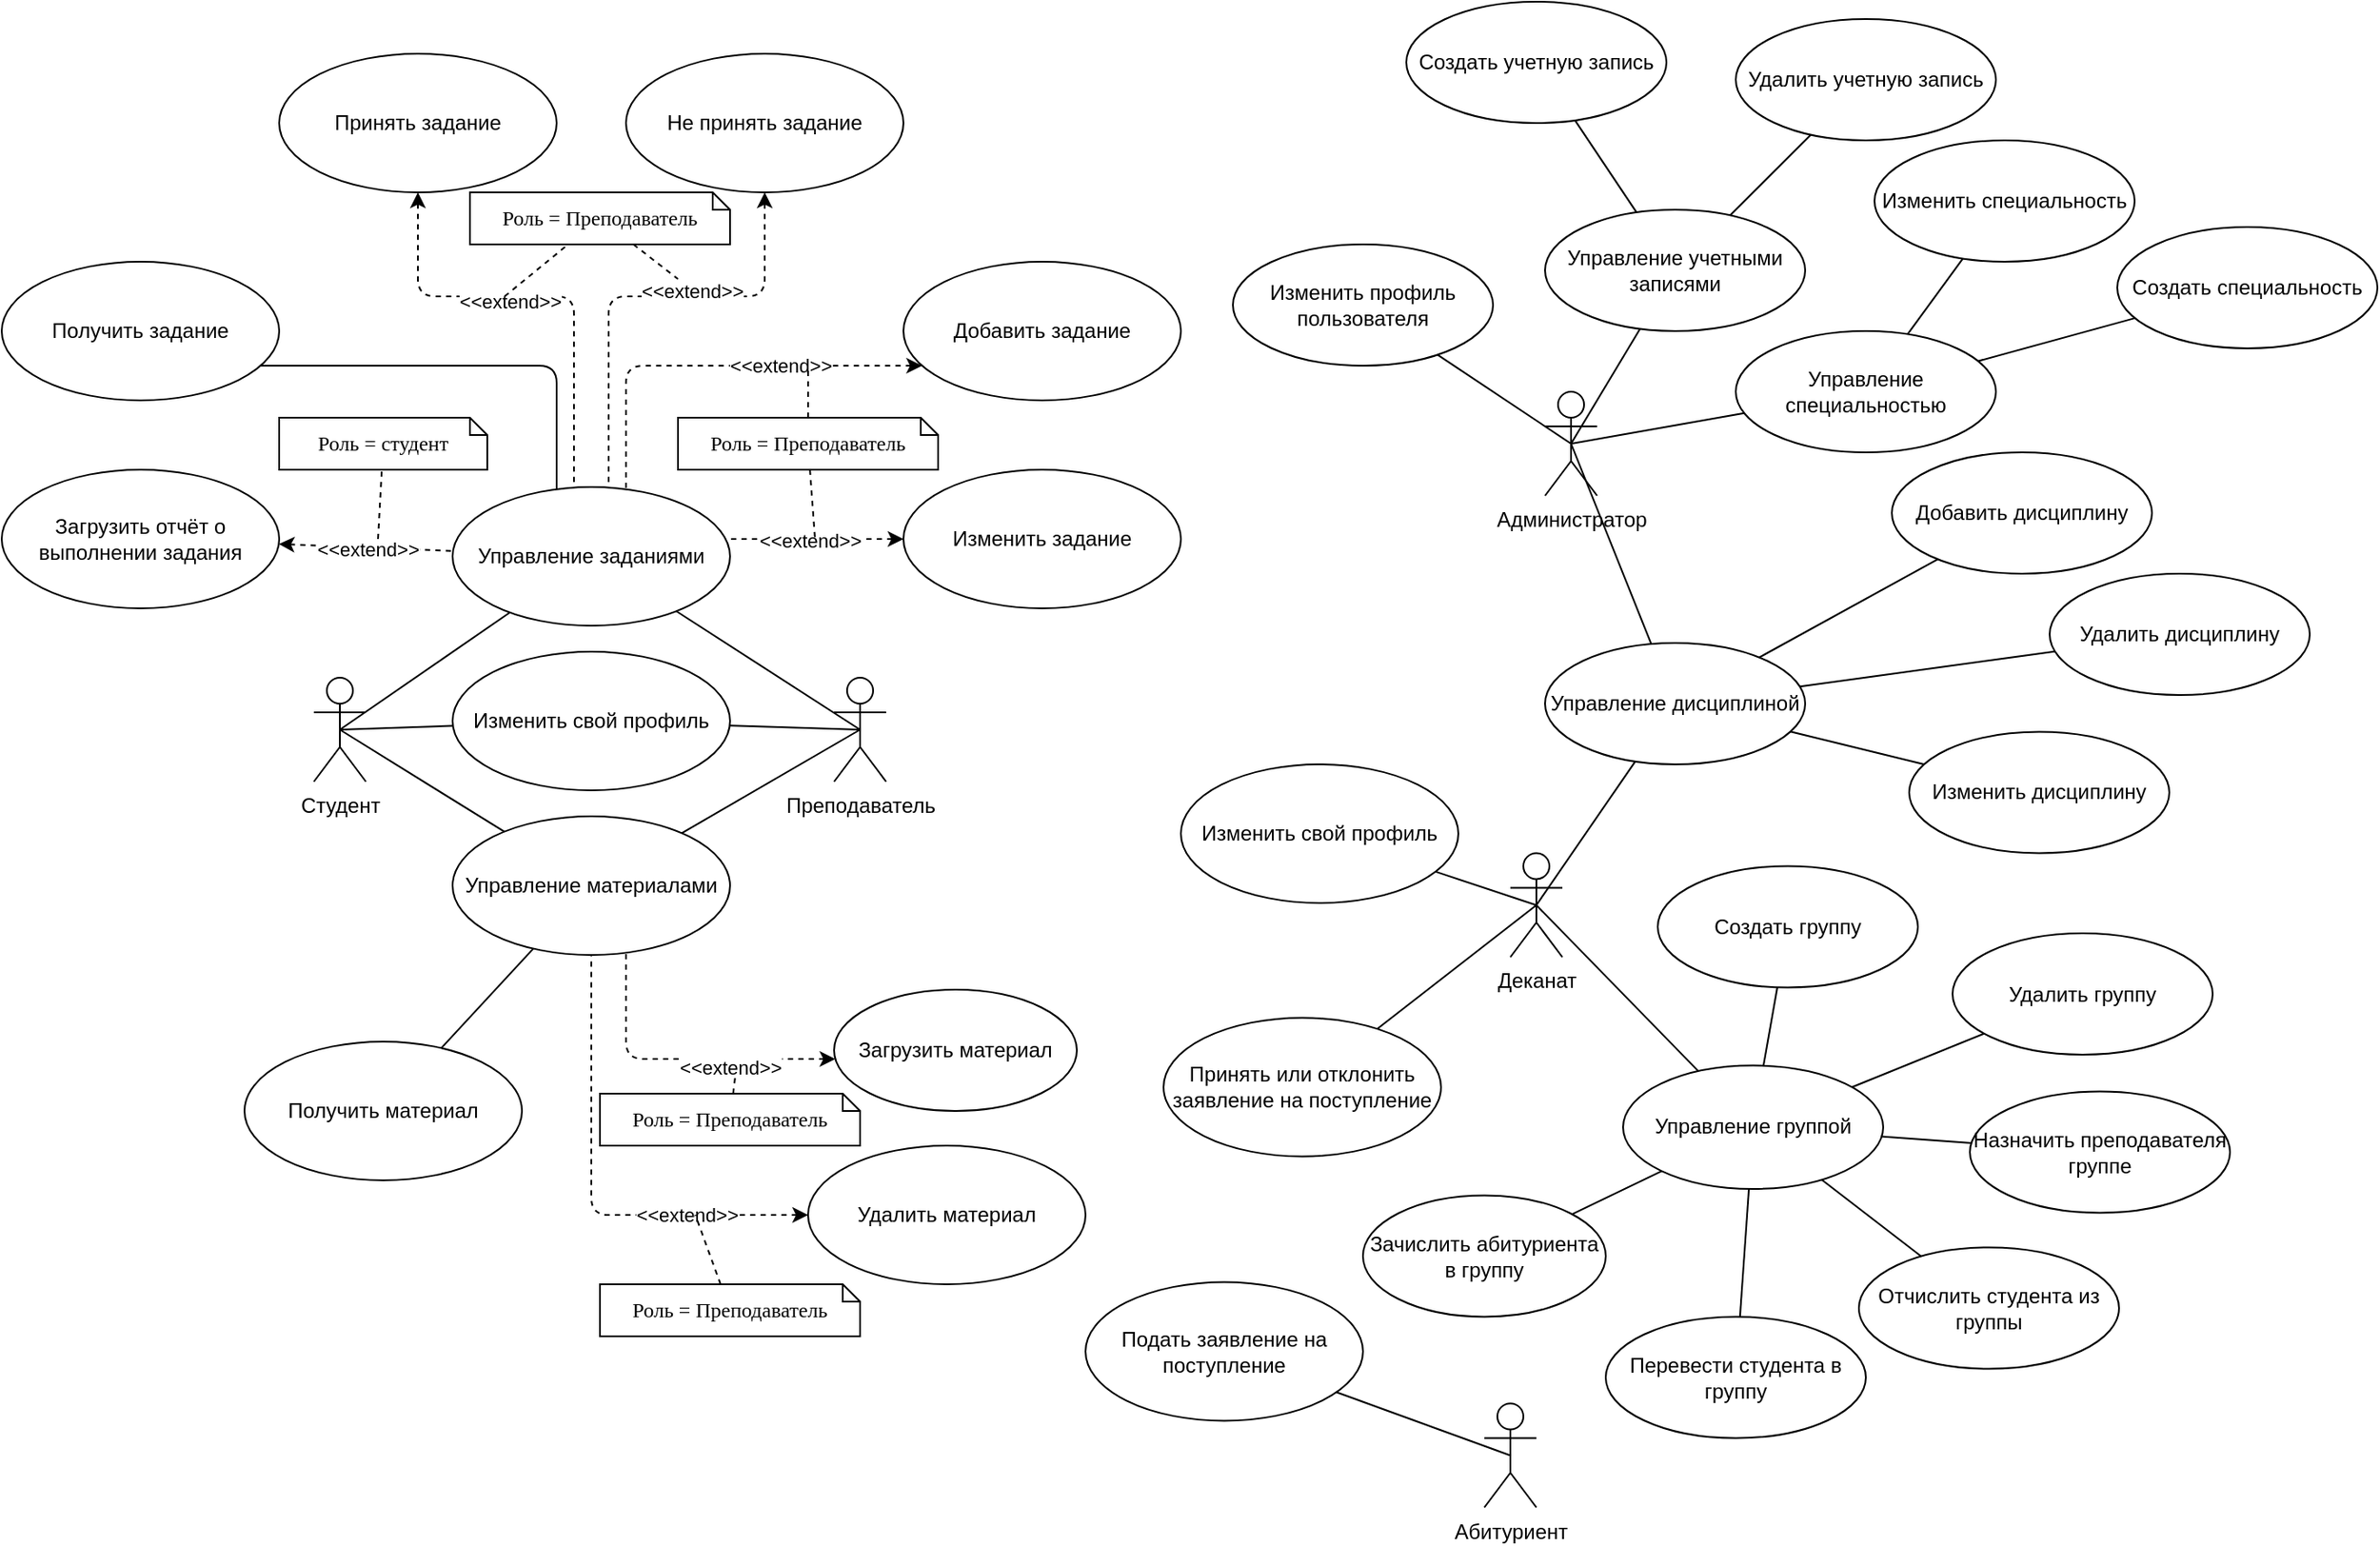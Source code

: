 <mxfile version="14.6.13" type="device"><diagram id="ldkZV776_yIy-kdG6y-a" name="Page-1"><mxGraphModel dx="1024" dy="593" grid="1" gridSize="10" guides="1" tooltips="1" connect="1" arrows="1" fold="1" page="1" pageScale="1" pageWidth="827" pageHeight="1169" math="0" shadow="0"><root><mxCell id="0"/><mxCell id="1" parent="0"/><mxCell id="3gxf_awaBTiTPVZOCWr5-1" value="Студент" style="shape=umlActor;verticalLabelPosition=bottom;verticalAlign=top;html=1;outlineConnect=0;" parent="1" vertex="1"><mxGeometry x="240" y="400" width="30" height="60" as="geometry"/></mxCell><mxCell id="3gxf_awaBTiTPVZOCWr5-2" value="Администратор" style="shape=umlActor;verticalLabelPosition=bottom;verticalAlign=top;html=1;outlineConnect=0;" parent="1" vertex="1"><mxGeometry x="950" y="235" width="30" height="60" as="geometry"/></mxCell><mxCell id="3gxf_awaBTiTPVZOCWr5-4" value="Преподаватель" style="shape=umlActor;verticalLabelPosition=bottom;verticalAlign=top;html=1;outlineConnect=0;" parent="1" vertex="1"><mxGeometry x="540" y="400" width="30" height="60" as="geometry"/></mxCell><mxCell id="3gxf_awaBTiTPVZOCWr5-6" value="&amp;nbsp;" style="text;whiteSpace=wrap;html=1;" parent="1" vertex="1"><mxGeometry x="120" y="110" width="30" height="30" as="geometry"/></mxCell><mxCell id="3gxf_awaBTiTPVZOCWr5-7" value="Абитуриент" style="shape=umlActor;verticalLabelPosition=bottom;verticalAlign=top;html=1;outlineConnect=0;" parent="1" vertex="1"><mxGeometry x="915" y="818.75" width="30" height="60" as="geometry"/></mxCell><mxCell id="3gxf_awaBTiTPVZOCWr5-9" value="Деканат" style="shape=umlActor;verticalLabelPosition=bottom;verticalAlign=top;html=1;outlineConnect=0;" parent="1" vertex="1"><mxGeometry x="930" y="501.25" width="30" height="60" as="geometry"/></mxCell><mxCell id="3gxf_awaBTiTPVZOCWr5-10" value="Получить задание" style="ellipse;whiteSpace=wrap;html=1;" parent="1" vertex="1"><mxGeometry x="60" y="160" width="160" height="80" as="geometry"/></mxCell><mxCell id="3gxf_awaBTiTPVZOCWr5-11" value="&lt;div&gt;Загрузить материал&lt;/div&gt;" style="ellipse;whiteSpace=wrap;html=1;" parent="1" vertex="1"><mxGeometry x="540" y="580" width="140" height="70" as="geometry"/></mxCell><mxCell id="3gxf_awaBTiTPVZOCWr5-16" value="Загрузить отчёт о выполнении задания" style="ellipse;whiteSpace=wrap;html=1;" parent="1" vertex="1"><mxGeometry x="60" y="280" width="160" height="80" as="geometry"/></mxCell><mxCell id="3gxf_awaBTiTPVZOCWr5-36" value="Создать группу" style="ellipse;whiteSpace=wrap;html=1;" parent="1" vertex="1"><mxGeometry x="1015" y="508.75" width="150" height="70" as="geometry"/></mxCell><mxCell id="3gxf_awaBTiTPVZOCWr5-38" value="&lt;div&gt;Отчислить студента из группы&lt;/div&gt;" style="ellipse;whiteSpace=wrap;html=1;" parent="1" vertex="1"><mxGeometry x="1131" y="728.75" width="150" height="70" as="geometry"/></mxCell><mxCell id="3gxf_awaBTiTPVZOCWr5-46" value="Зачислить абитуриента в группу " style="ellipse;whiteSpace=wrap;html=1;" parent="1" vertex="1"><mxGeometry x="845" y="698.75" width="140" height="70" as="geometry"/></mxCell><mxCell id="3gxf_awaBTiTPVZOCWr5-51" value="Назначить преподавателя группе" style="ellipse;whiteSpace=wrap;html=1;" parent="1" vertex="1"><mxGeometry x="1195" y="638.75" width="150" height="70" as="geometry"/></mxCell><mxCell id="3gxf_awaBTiTPVZOCWr5-55" value="Подать заявление на поступление " style="ellipse;whiteSpace=wrap;html=1;" parent="1" vertex="1"><mxGeometry x="685" y="748.75" width="160" height="80" as="geometry"/></mxCell><mxCell id="3gxf_awaBTiTPVZOCWr5-57" value="" style="endArrow=none;html=1;entryX=0.5;entryY=0.5;entryDx=0;entryDy=0;entryPerimeter=0;" parent="1" source="3gxf_awaBTiTPVZOCWr5-55" target="3gxf_awaBTiTPVZOCWr5-7" edge="1"><mxGeometry width="50" height="50" relative="1" as="geometry"><mxPoint x="2085" y="142.5" as="sourcePoint"/><mxPoint x="2135" y="92.5" as="targetPoint"/></mxGeometry></mxCell><mxCell id="0gZOKVRrTgxmpF_LStbl-9" value="Изменить задание" style="ellipse;whiteSpace=wrap;html=1;" parent="1" vertex="1"><mxGeometry x="580" y="280" width="160" height="80" as="geometry"/></mxCell><mxCell id="0gZOKVRrTgxmpF_LStbl-10" value="Добавить задание" style="ellipse;whiteSpace=wrap;html=1;" parent="1" vertex="1"><mxGeometry x="580" y="160" width="160" height="80" as="geometry"/></mxCell><mxCell id="0gZOKVRrTgxmpF_LStbl-11" value="Принять задание" style="ellipse;whiteSpace=wrap;html=1;" parent="1" vertex="1"><mxGeometry x="220" y="40" width="160" height="80" as="geometry"/></mxCell><mxCell id="0gZOKVRrTgxmpF_LStbl-12" value="Не принять задание" style="ellipse;whiteSpace=wrap;html=1;" parent="1" vertex="1"><mxGeometry x="420" y="40" width="160" height="80" as="geometry"/></mxCell><mxCell id="0gZOKVRrTgxmpF_LStbl-21" value="Управление заданиями" style="ellipse;whiteSpace=wrap;html=1;" parent="1" vertex="1"><mxGeometry x="320" y="290" width="160" height="80" as="geometry"/></mxCell><mxCell id="0gZOKVRrTgxmpF_LStbl-23" value="Роль = Преподаватель" style="shape=note;size=10;whiteSpace=wrap;html=1;fillColor=none;fontFamily=Comic Sans MS;" parent="1" vertex="1"><mxGeometry x="450" y="250" width="150" height="30" as="geometry"/></mxCell><mxCell id="0gZOKVRrTgxmpF_LStbl-26" value="Роль = студент" style="shape=note;size=10;whiteSpace=wrap;html=1;fillColor=none;fontFamily=Comic Sans MS;" parent="1" vertex="1"><mxGeometry x="220" y="250" width="120" height="30" as="geometry"/></mxCell><mxCell id="0gZOKVRrTgxmpF_LStbl-28" value="" style="endArrow=none;dashed=1;html=1;endFill=0;startArrow=classic;startFill=1;" parent="1" source="3gxf_awaBTiTPVZOCWr5-16" target="0gZOKVRrTgxmpF_LStbl-21" edge="1"><mxGeometry width="50" height="50" relative="1" as="geometry"><mxPoint x="200" y="440" as="sourcePoint"/><mxPoint x="250" y="390" as="targetPoint"/></mxGeometry></mxCell><mxCell id="0gZOKVRrTgxmpF_LStbl-29" value="&amp;lt;&amp;lt;extend&amp;gt;&amp;gt;" style="edgeLabel;html=1;align=center;verticalAlign=middle;resizable=0;points=[];" parent="0gZOKVRrTgxmpF_LStbl-28" vertex="1" connectable="0"><mxGeometry x="0.152" y="3" relative="1" as="geometry"><mxPoint x="-7" y="4" as="offset"/></mxGeometry></mxCell><mxCell id="0gZOKVRrTgxmpF_LStbl-30" value="" style="endArrow=none;dashed=1;html=1;" parent="1" target="0gZOKVRrTgxmpF_LStbl-26" edge="1"><mxGeometry width="50" height="50" relative="1" as="geometry"><mxPoint x="277" y="320" as="sourcePoint"/><mxPoint x="320" y="390" as="targetPoint"/></mxGeometry></mxCell><mxCell id="0gZOKVRrTgxmpF_LStbl-34" value="" style="endArrow=none;dashed=1;html=1;endFill=0;startArrow=classic;startFill=1;edgeStyle=orthogonalEdgeStyle;" parent="1" source="0gZOKVRrTgxmpF_LStbl-9" target="0gZOKVRrTgxmpF_LStbl-21" edge="1"><mxGeometry width="50" height="50" relative="1" as="geometry"><mxPoint x="219.282" y="230" as="sourcePoint"/><mxPoint x="370" y="305.359" as="targetPoint"/><Array as="points"><mxPoint x="530" y="320"/><mxPoint x="530" y="320"/></Array></mxGeometry></mxCell><mxCell id="0gZOKVRrTgxmpF_LStbl-35" value="&amp;lt;&amp;lt;extend&amp;gt;&amp;gt;" style="edgeLabel;html=1;align=center;verticalAlign=middle;resizable=0;points=[];" parent="0gZOKVRrTgxmpF_LStbl-34" vertex="1" connectable="0"><mxGeometry x="0.152" y="3" relative="1" as="geometry"><mxPoint x="5" y="-2" as="offset"/></mxGeometry></mxCell><mxCell id="0gZOKVRrTgxmpF_LStbl-36" value="" style="endArrow=none;dashed=1;html=1;endFill=0;startArrow=classic;startFill=1;edgeStyle=orthogonalEdgeStyle;" parent="1" source="0gZOKVRrTgxmpF_LStbl-10" target="0gZOKVRrTgxmpF_LStbl-21" edge="1"><mxGeometry width="50" height="50" relative="1" as="geometry"><mxPoint x="219.282" y="230" as="sourcePoint"/><mxPoint x="370" y="305.359" as="targetPoint"/><Array as="points"><mxPoint x="420" y="220"/></Array></mxGeometry></mxCell><mxCell id="0gZOKVRrTgxmpF_LStbl-37" value="&amp;lt;&amp;lt;extend&amp;gt;&amp;gt;" style="edgeLabel;html=1;align=center;verticalAlign=middle;resizable=0;points=[];" parent="0gZOKVRrTgxmpF_LStbl-36" vertex="1" connectable="0"><mxGeometry x="0.152" y="3" relative="1" as="geometry"><mxPoint x="58" y="-3" as="offset"/></mxGeometry></mxCell><mxCell id="0gZOKVRrTgxmpF_LStbl-38" value="" style="endArrow=none;dashed=1;html=1;" parent="1" source="0gZOKVRrTgxmpF_LStbl-23" edge="1"><mxGeometry width="50" height="50" relative="1" as="geometry"><mxPoint x="287" y="330" as="sourcePoint"/><mxPoint x="525" y="220" as="targetPoint"/></mxGeometry></mxCell><mxCell id="0gZOKVRrTgxmpF_LStbl-39" value="" style="endArrow=none;dashed=1;html=1;" parent="1" source="0gZOKVRrTgxmpF_LStbl-23" edge="1"><mxGeometry width="50" height="50" relative="1" as="geometry"><mxPoint x="535" y="260" as="sourcePoint"/><mxPoint x="529" y="320" as="targetPoint"/></mxGeometry></mxCell><mxCell id="0gZOKVRrTgxmpF_LStbl-40" value="" style="endArrow=none;dashed=1;html=1;endFill=0;startArrow=classic;startFill=1;edgeStyle=orthogonalEdgeStyle;" parent="1" source="0gZOKVRrTgxmpF_LStbl-11" target="0gZOKVRrTgxmpF_LStbl-21" edge="1"><mxGeometry width="50" height="50" relative="1" as="geometry"><mxPoint x="219.282" y="230" as="sourcePoint"/><mxPoint x="390" y="301.27" as="targetPoint"/><Array as="points"><mxPoint x="300" y="180"/><mxPoint x="390" y="180"/></Array></mxGeometry></mxCell><mxCell id="0gZOKVRrTgxmpF_LStbl-41" value="&amp;lt;&amp;lt;extend&amp;gt;&amp;gt;" style="edgeLabel;html=1;align=center;verticalAlign=middle;resizable=0;points=[];" parent="0gZOKVRrTgxmpF_LStbl-40" vertex="1" connectable="0"><mxGeometry x="0.152" y="3" relative="1" as="geometry"><mxPoint x="-40" y="3" as="offset"/></mxGeometry></mxCell><mxCell id="0gZOKVRrTgxmpF_LStbl-42" value="" style="endArrow=none;dashed=1;html=1;endFill=0;startArrow=classic;startFill=1;edgeStyle=orthogonalEdgeStyle;" parent="1" source="0gZOKVRrTgxmpF_LStbl-12" target="0gZOKVRrTgxmpF_LStbl-21" edge="1"><mxGeometry width="50" height="50" relative="1" as="geometry"><mxPoint x="310" y="130" as="sourcePoint"/><mxPoint x="400" y="300.314" as="targetPoint"/><Array as="points"><mxPoint x="500" y="180"/><mxPoint x="410" y="180"/></Array></mxGeometry></mxCell><mxCell id="0gZOKVRrTgxmpF_LStbl-43" value="&amp;lt;&amp;lt;extend&amp;gt;&amp;gt;" style="edgeLabel;html=1;align=center;verticalAlign=middle;resizable=0;points=[];" parent="0gZOKVRrTgxmpF_LStbl-42" vertex="1" connectable="0"><mxGeometry x="0.152" y="3" relative="1" as="geometry"><mxPoint x="45" y="-3" as="offset"/></mxGeometry></mxCell><mxCell id="0gZOKVRrTgxmpF_LStbl-44" value="Роль = Преподаватель" style="shape=note;size=10;whiteSpace=wrap;html=1;fillColor=none;fontFamily=Comic Sans MS;" parent="1" vertex="1"><mxGeometry x="330" y="120" width="150" height="30" as="geometry"/></mxCell><mxCell id="0gZOKVRrTgxmpF_LStbl-45" value="" style="endArrow=none;dashed=1;html=1;" parent="1" source="0gZOKVRrTgxmpF_LStbl-44" edge="1"><mxGeometry width="50" height="50" relative="1" as="geometry"><mxPoint x="536.091" y="290" as="sourcePoint"/><mxPoint x="450" y="170" as="targetPoint"/></mxGeometry></mxCell><mxCell id="0gZOKVRrTgxmpF_LStbl-46" value="" style="endArrow=none;dashed=1;html=1;" parent="1" target="0gZOKVRrTgxmpF_LStbl-44" edge="1"><mxGeometry width="50" height="50" relative="1" as="geometry"><mxPoint x="350" y="180" as="sourcePoint"/><mxPoint x="460" y="180" as="targetPoint"/></mxGeometry></mxCell><mxCell id="0gZOKVRrTgxmpF_LStbl-48" value="" style="endArrow=none;html=1;exitX=0.5;exitY=0.5;exitDx=0;exitDy=0;exitPerimeter=0;" parent="1" source="3gxf_awaBTiTPVZOCWr5-1" target="0gZOKVRrTgxmpF_LStbl-21" edge="1"><mxGeometry width="50" height="50" relative="1" as="geometry"><mxPoint x="200" y="540" as="sourcePoint"/><mxPoint x="250" y="490" as="targetPoint"/></mxGeometry></mxCell><mxCell id="0gZOKVRrTgxmpF_LStbl-49" value="" style="endArrow=none;html=1;exitX=0.5;exitY=0.5;exitDx=0;exitDy=0;exitPerimeter=0;" parent="1" source="3gxf_awaBTiTPVZOCWr5-4" target="0gZOKVRrTgxmpF_LStbl-21" edge="1"><mxGeometry width="50" height="50" relative="1" as="geometry"><mxPoint x="210" y="550" as="sourcePoint"/><mxPoint x="260" y="500" as="targetPoint"/></mxGeometry></mxCell><mxCell id="0gZOKVRrTgxmpF_LStbl-52" value="Получить материал" style="ellipse;whiteSpace=wrap;html=1;" parent="1" vertex="1"><mxGeometry x="200" y="610" width="160" height="80" as="geometry"/></mxCell><mxCell id="0gZOKVRrTgxmpF_LStbl-57" value="Удалить материал" style="ellipse;whiteSpace=wrap;html=1;" parent="1" vertex="1"><mxGeometry x="525" y="670" width="160" height="80" as="geometry"/></mxCell><mxCell id="0gZOKVRrTgxmpF_LStbl-58" value="Управление материалами" style="ellipse;whiteSpace=wrap;html=1;" parent="1" vertex="1"><mxGeometry x="320" y="480" width="160" height="80" as="geometry"/></mxCell><mxCell id="0gZOKVRrTgxmpF_LStbl-59" value="Роль = Преподаватель" style="shape=note;size=10;whiteSpace=wrap;html=1;fillColor=none;fontFamily=Comic Sans MS;" parent="1" vertex="1"><mxGeometry x="405" y="640" width="150" height="30" as="geometry"/></mxCell><mxCell id="0gZOKVRrTgxmpF_LStbl-69" value="" style="endArrow=none;dashed=1;html=1;endFill=0;startArrow=classic;startFill=1;edgeStyle=orthogonalEdgeStyle;" parent="1" source="3gxf_awaBTiTPVZOCWr5-11" target="0gZOKVRrTgxmpF_LStbl-58" edge="1"><mxGeometry width="50" height="50" relative="1" as="geometry"><mxPoint x="590.718" y="410" as="sourcePoint"/><mxPoint x="370" y="495.359" as="targetPoint"/><Array as="points"><mxPoint x="420" y="620"/></Array></mxGeometry></mxCell><mxCell id="0gZOKVRrTgxmpF_LStbl-70" value="&amp;lt;&amp;lt;extend&amp;gt;&amp;gt;" style="edgeLabel;html=1;align=center;verticalAlign=middle;resizable=0;points=[];" parent="0gZOKVRrTgxmpF_LStbl-69" vertex="1" connectable="0"><mxGeometry x="0.152" y="3" relative="1" as="geometry"><mxPoint x="44" y="2" as="offset"/></mxGeometry></mxCell><mxCell id="0gZOKVRrTgxmpF_LStbl-71" value="" style="endArrow=none;dashed=1;html=1;" parent="1" source="0gZOKVRrTgxmpF_LStbl-59" edge="1"><mxGeometry width="50" height="50" relative="1" as="geometry"><mxPoint x="287" y="520" as="sourcePoint"/><mxPoint x="483" y="630" as="targetPoint"/></mxGeometry></mxCell><mxCell id="0gZOKVRrTgxmpF_LStbl-75" value="" style="endArrow=none;dashed=1;html=1;endFill=0;startArrow=classic;startFill=1;edgeStyle=orthogonalEdgeStyle;" parent="1" source="0gZOKVRrTgxmpF_LStbl-57" target="0gZOKVRrTgxmpF_LStbl-58" edge="1"><mxGeometry width="50" height="50" relative="1" as="geometry"><mxPoint x="310" y="320" as="sourcePoint"/><mxPoint x="400" y="490.314" as="targetPoint"/></mxGeometry></mxCell><mxCell id="0gZOKVRrTgxmpF_LStbl-76" value="&amp;lt;&amp;lt;extend&amp;gt;&amp;gt;" style="edgeLabel;html=1;align=center;verticalAlign=middle;resizable=0;points=[];" parent="0gZOKVRrTgxmpF_LStbl-75" vertex="1" connectable="0"><mxGeometry x="0.152" y="3" relative="1" as="geometry"><mxPoint x="58" y="33" as="offset"/></mxGeometry></mxCell><mxCell id="0gZOKVRrTgxmpF_LStbl-77" value="Роль = Преподаватель" style="shape=note;size=10;whiteSpace=wrap;html=1;fillColor=none;fontFamily=Comic Sans MS;" parent="1" vertex="1"><mxGeometry x="405" y="750" width="150" height="30" as="geometry"/></mxCell><mxCell id="0gZOKVRrTgxmpF_LStbl-78" value="" style="endArrow=none;dashed=1;html=1;" parent="1" source="0gZOKVRrTgxmpF_LStbl-77" edge="1"><mxGeometry width="50" height="50" relative="1" as="geometry"><mxPoint x="536.091" y="480" as="sourcePoint"/><mxPoint x="460" y="710" as="targetPoint"/></mxGeometry></mxCell><mxCell id="0gZOKVRrTgxmpF_LStbl-81" value="" style="endArrow=none;html=1;" parent="1" source="0gZOKVRrTgxmpF_LStbl-58" target="0gZOKVRrTgxmpF_LStbl-52" edge="1"><mxGeometry width="50" height="50" relative="1" as="geometry"><mxPoint x="140" y="570" as="sourcePoint"/><mxPoint x="190" y="520" as="targetPoint"/></mxGeometry></mxCell><mxCell id="0gZOKVRrTgxmpF_LStbl-82" value="" style="endArrow=none;html=1;edgeStyle=orthogonalEdgeStyle;" parent="1" source="0gZOKVRrTgxmpF_LStbl-21" target="3gxf_awaBTiTPVZOCWr5-10" edge="1"><mxGeometry width="50" height="50" relative="1" as="geometry"><mxPoint x="40" y="530" as="sourcePoint"/><mxPoint x="90" y="480" as="targetPoint"/><Array as="points"><mxPoint x="380" y="220"/></Array></mxGeometry></mxCell><mxCell id="0gZOKVRrTgxmpF_LStbl-83" value="" style="endArrow=none;html=1;entryX=0.5;entryY=0.5;entryDx=0;entryDy=0;entryPerimeter=0;" parent="1" source="0gZOKVRrTgxmpF_LStbl-58" target="3gxf_awaBTiTPVZOCWr5-1" edge="1"><mxGeometry width="50" height="50" relative="1" as="geometry"><mxPoint x="100" y="540" as="sourcePoint"/><mxPoint x="150" y="490" as="targetPoint"/></mxGeometry></mxCell><mxCell id="0gZOKVRrTgxmpF_LStbl-84" value="" style="endArrow=none;html=1;entryX=0.5;entryY=0.5;entryDx=0;entryDy=0;entryPerimeter=0;" parent="1" source="0gZOKVRrTgxmpF_LStbl-58" target="3gxf_awaBTiTPVZOCWr5-4" edge="1"><mxGeometry width="50" height="50" relative="1" as="geometry"><mxPoint x="380" y="460" as="sourcePoint"/><mxPoint x="430" y="410" as="targetPoint"/></mxGeometry></mxCell><mxCell id="0gZOKVRrTgxmpF_LStbl-85" value="" style="endArrow=none;html=1;entryX=0.5;entryY=0.5;entryDx=0;entryDy=0;entryPerimeter=0;" parent="1" source="0gZOKVRrTgxmpF_LStbl-87" target="3gxf_awaBTiTPVZOCWr5-9" edge="1"><mxGeometry width="50" height="50" relative="1" as="geometry"><mxPoint x="1010" y="610" as="sourcePoint"/><mxPoint x="1060" y="560" as="targetPoint"/></mxGeometry></mxCell><mxCell id="0gZOKVRrTgxmpF_LStbl-87" value="Принять или отклонить заявление на поступление" style="ellipse;whiteSpace=wrap;html=1;" parent="1" vertex="1"><mxGeometry x="730" y="596.25" width="160" height="80" as="geometry"/></mxCell><mxCell id="0gZOKVRrTgxmpF_LStbl-92" style="edgeStyle=none;rounded=0;orthogonalLoop=1;jettySize=auto;html=1;startArrow=none;startFill=0;endArrow=none;endFill=0;" parent="1" source="0gZOKVRrTgxmpF_LStbl-88" target="3gxf_awaBTiTPVZOCWr5-36" edge="1"><mxGeometry relative="1" as="geometry"/></mxCell><mxCell id="0gZOKVRrTgxmpF_LStbl-93" style="edgeStyle=none;rounded=0;orthogonalLoop=1;jettySize=auto;html=1;startArrow=none;startFill=0;endArrow=none;endFill=0;" parent="1" source="0gZOKVRrTgxmpF_LStbl-88" target="0gZOKVRrTgxmpF_LStbl-90" edge="1"><mxGeometry relative="1" as="geometry"/></mxCell><mxCell id="0gZOKVRrTgxmpF_LStbl-94" style="edgeStyle=none;rounded=0;orthogonalLoop=1;jettySize=auto;html=1;startArrow=none;startFill=0;endArrow=none;endFill=0;" parent="1" source="0gZOKVRrTgxmpF_LStbl-88" target="3gxf_awaBTiTPVZOCWr5-51" edge="1"><mxGeometry relative="1" as="geometry"/></mxCell><mxCell id="0gZOKVRrTgxmpF_LStbl-95" style="edgeStyle=none;rounded=0;orthogonalLoop=1;jettySize=auto;html=1;startArrow=none;startFill=0;endArrow=none;endFill=0;" parent="1" source="0gZOKVRrTgxmpF_LStbl-88" target="3gxf_awaBTiTPVZOCWr5-38" edge="1"><mxGeometry relative="1" as="geometry"/></mxCell><mxCell id="0gZOKVRrTgxmpF_LStbl-96" style="edgeStyle=none;rounded=0;orthogonalLoop=1;jettySize=auto;html=1;startArrow=none;startFill=0;endArrow=none;endFill=0;" parent="1" source="0gZOKVRrTgxmpF_LStbl-88" target="0gZOKVRrTgxmpF_LStbl-91" edge="1"><mxGeometry relative="1" as="geometry"/></mxCell><mxCell id="0gZOKVRrTgxmpF_LStbl-97" style="edgeStyle=none;rounded=0;orthogonalLoop=1;jettySize=auto;html=1;startArrow=none;startFill=0;endArrow=none;endFill=0;" parent="1" source="0gZOKVRrTgxmpF_LStbl-88" target="3gxf_awaBTiTPVZOCWr5-46" edge="1"><mxGeometry relative="1" as="geometry"/></mxCell><mxCell id="0gZOKVRrTgxmpF_LStbl-98" style="edgeStyle=none;rounded=0;orthogonalLoop=1;jettySize=auto;html=1;entryX=0.5;entryY=0.5;entryDx=0;entryDy=0;entryPerimeter=0;startArrow=none;startFill=0;endArrow=none;endFill=0;" parent="1" source="0gZOKVRrTgxmpF_LStbl-88" target="3gxf_awaBTiTPVZOCWr5-9" edge="1"><mxGeometry relative="1" as="geometry"/></mxCell><mxCell id="0gZOKVRrTgxmpF_LStbl-88" value="Управление группой" style="ellipse;whiteSpace=wrap;html=1;" parent="1" vertex="1"><mxGeometry x="995" y="623.75" width="150" height="71.25" as="geometry"/></mxCell><mxCell id="0gZOKVRrTgxmpF_LStbl-90" value="Удалить группу" style="ellipse;whiteSpace=wrap;html=1;" parent="1" vertex="1"><mxGeometry x="1185" y="547.5" width="150" height="70" as="geometry"/></mxCell><mxCell id="0gZOKVRrTgxmpF_LStbl-91" value="Перевести студента в группу" style="ellipse;whiteSpace=wrap;html=1;" parent="1" vertex="1"><mxGeometry x="985" y="768.75" width="150" height="70" as="geometry"/></mxCell><mxCell id="0gZOKVRrTgxmpF_LStbl-104" style="edgeStyle=none;rounded=0;orthogonalLoop=1;jettySize=auto;html=1;entryX=0.5;entryY=0.5;entryDx=0;entryDy=0;entryPerimeter=0;startArrow=none;startFill=0;endArrow=none;endFill=0;" parent="1" source="0gZOKVRrTgxmpF_LStbl-99" target="3gxf_awaBTiTPVZOCWr5-2" edge="1"><mxGeometry relative="1" as="geometry"/></mxCell><mxCell id="0gZOKVRrTgxmpF_LStbl-99" value="Управление специальностью" style="ellipse;whiteSpace=wrap;html=1;" parent="1" vertex="1"><mxGeometry x="1060" y="200" width="150" height="70" as="geometry"/></mxCell><mxCell id="0gZOKVRrTgxmpF_LStbl-102" style="edgeStyle=none;rounded=0;orthogonalLoop=1;jettySize=auto;html=1;startArrow=none;startFill=0;endArrow=none;endFill=0;" parent="1" source="0gZOKVRrTgxmpF_LStbl-100" target="0gZOKVRrTgxmpF_LStbl-99" edge="1"><mxGeometry relative="1" as="geometry"/></mxCell><mxCell id="0gZOKVRrTgxmpF_LStbl-100" value="Создать специальность" style="ellipse;whiteSpace=wrap;html=1;" parent="1" vertex="1"><mxGeometry x="1280" y="140" width="150" height="70" as="geometry"/></mxCell><mxCell id="0gZOKVRrTgxmpF_LStbl-103" style="edgeStyle=none;rounded=0;orthogonalLoop=1;jettySize=auto;html=1;startArrow=none;startFill=0;endArrow=none;endFill=0;" parent="1" source="0gZOKVRrTgxmpF_LStbl-101" target="0gZOKVRrTgxmpF_LStbl-99" edge="1"><mxGeometry relative="1" as="geometry"/></mxCell><mxCell id="0gZOKVRrTgxmpF_LStbl-101" value="Изменить специальность" style="ellipse;whiteSpace=wrap;html=1;" parent="1" vertex="1"><mxGeometry x="1140" y="90" width="150" height="70" as="geometry"/></mxCell><mxCell id="0gZOKVRrTgxmpF_LStbl-108" style="edgeStyle=none;rounded=0;orthogonalLoop=1;jettySize=auto;html=1;startArrow=none;startFill=0;endArrow=none;endFill=0;" parent="1" source="0gZOKVRrTgxmpF_LStbl-105" target="0gZOKVRrTgxmpF_LStbl-106" edge="1"><mxGeometry relative="1" as="geometry"/></mxCell><mxCell id="0gZOKVRrTgxmpF_LStbl-109" style="edgeStyle=none;rounded=0;orthogonalLoop=1;jettySize=auto;html=1;startArrow=none;startFill=0;endArrow=none;endFill=0;" parent="1" source="0gZOKVRrTgxmpF_LStbl-105" target="0gZOKVRrTgxmpF_LStbl-107" edge="1"><mxGeometry relative="1" as="geometry"/></mxCell><mxCell id="0gZOKVRrTgxmpF_LStbl-110" style="edgeStyle=none;rounded=0;orthogonalLoop=1;jettySize=auto;html=1;entryX=0.5;entryY=0.5;entryDx=0;entryDy=0;entryPerimeter=0;startArrow=none;startFill=0;endArrow=none;endFill=0;" parent="1" source="0gZOKVRrTgxmpF_LStbl-105" target="3gxf_awaBTiTPVZOCWr5-2" edge="1"><mxGeometry relative="1" as="geometry"/></mxCell><mxCell id="0gZOKVRrTgxmpF_LStbl-105" value="Управление учетными записями" style="ellipse;whiteSpace=wrap;html=1;" parent="1" vertex="1"><mxGeometry x="950" y="130" width="150" height="70" as="geometry"/></mxCell><mxCell id="0gZOKVRrTgxmpF_LStbl-106" value="Создать учетную запись" style="ellipse;whiteSpace=wrap;html=1;" parent="1" vertex="1"><mxGeometry x="870" y="10" width="150" height="70" as="geometry"/></mxCell><mxCell id="0gZOKVRrTgxmpF_LStbl-107" value="Удалить учетную запись" style="ellipse;whiteSpace=wrap;html=1;" parent="1" vertex="1"><mxGeometry x="1060" y="20" width="150" height="70" as="geometry"/></mxCell><mxCell id="0gZOKVRrTgxmpF_LStbl-112" style="edgeStyle=none;rounded=0;orthogonalLoop=1;jettySize=auto;html=1;entryX=0.5;entryY=0.5;entryDx=0;entryDy=0;entryPerimeter=0;startArrow=none;startFill=0;endArrow=none;endFill=0;" parent="1" source="0gZOKVRrTgxmpF_LStbl-111" target="3gxf_awaBTiTPVZOCWr5-1" edge="1"><mxGeometry relative="1" as="geometry"/></mxCell><mxCell id="0gZOKVRrTgxmpF_LStbl-113" style="edgeStyle=none;rounded=0;orthogonalLoop=1;jettySize=auto;html=1;entryX=0.5;entryY=0.5;entryDx=0;entryDy=0;entryPerimeter=0;startArrow=none;startFill=0;endArrow=none;endFill=0;" parent="1" source="0gZOKVRrTgxmpF_LStbl-111" target="3gxf_awaBTiTPVZOCWr5-4" edge="1"><mxGeometry relative="1" as="geometry"/></mxCell><mxCell id="0gZOKVRrTgxmpF_LStbl-111" value="Изменить свой профиль" style="ellipse;whiteSpace=wrap;html=1;" parent="1" vertex="1"><mxGeometry x="320" y="385" width="160" height="80" as="geometry"/></mxCell><mxCell id="0gZOKVRrTgxmpF_LStbl-116" style="edgeStyle=none;rounded=0;orthogonalLoop=1;jettySize=auto;html=1;entryX=0.5;entryY=0.5;entryDx=0;entryDy=0;entryPerimeter=0;startArrow=none;startFill=0;endArrow=none;endFill=0;" parent="1" source="0gZOKVRrTgxmpF_LStbl-115" target="3gxf_awaBTiTPVZOCWr5-2" edge="1"><mxGeometry relative="1" as="geometry"/></mxCell><mxCell id="0gZOKVRrTgxmpF_LStbl-115" value="Изменить профиль пользователя" style="ellipse;whiteSpace=wrap;html=1;" parent="1" vertex="1"><mxGeometry x="770" y="150" width="150" height="70" as="geometry"/></mxCell><mxCell id="0gZOKVRrTgxmpF_LStbl-118" style="edgeStyle=none;rounded=0;orthogonalLoop=1;jettySize=auto;html=1;entryX=0.5;entryY=0.5;entryDx=0;entryDy=0;entryPerimeter=0;startArrow=none;startFill=0;endArrow=none;endFill=0;" parent="1" source="0gZOKVRrTgxmpF_LStbl-117" target="3gxf_awaBTiTPVZOCWr5-9" edge="1"><mxGeometry relative="1" as="geometry"/></mxCell><mxCell id="0gZOKVRrTgxmpF_LStbl-117" value="Изменить свой профиль" style="ellipse;whiteSpace=wrap;html=1;" parent="1" vertex="1"><mxGeometry x="740" y="450" width="160" height="80" as="geometry"/></mxCell><mxCell id="kIGdcfv2MJD0uf8Mv7Ob-8" style="edgeStyle=none;rounded=0;orthogonalLoop=1;jettySize=auto;html=1;entryX=0.5;entryY=0.5;entryDx=0;entryDy=0;entryPerimeter=0;endArrow=none;endFill=0;" edge="1" parent="1" source="kIGdcfv2MJD0uf8Mv7Ob-1" target="3gxf_awaBTiTPVZOCWr5-2"><mxGeometry relative="1" as="geometry"/></mxCell><mxCell id="kIGdcfv2MJD0uf8Mv7Ob-9" style="edgeStyle=none;rounded=0;orthogonalLoop=1;jettySize=auto;html=1;entryX=0.5;entryY=0.5;entryDx=0;entryDy=0;entryPerimeter=0;endArrow=none;endFill=0;" edge="1" parent="1" source="kIGdcfv2MJD0uf8Mv7Ob-1" target="3gxf_awaBTiTPVZOCWr5-9"><mxGeometry relative="1" as="geometry"/></mxCell><mxCell id="kIGdcfv2MJD0uf8Mv7Ob-1" value="Управление дисциплиной" style="ellipse;whiteSpace=wrap;html=1;" vertex="1" parent="1"><mxGeometry x="950" y="380" width="150" height="70" as="geometry"/></mxCell><mxCell id="kIGdcfv2MJD0uf8Mv7Ob-7" style="edgeStyle=none;rounded=0;orthogonalLoop=1;jettySize=auto;html=1;endArrow=none;endFill=0;" edge="1" parent="1" source="kIGdcfv2MJD0uf8Mv7Ob-2" target="kIGdcfv2MJD0uf8Mv7Ob-1"><mxGeometry relative="1" as="geometry"/></mxCell><mxCell id="kIGdcfv2MJD0uf8Mv7Ob-2" value="Добавить дисциплину" style="ellipse;whiteSpace=wrap;html=1;" vertex="1" parent="1"><mxGeometry x="1150" y="270" width="150" height="70" as="geometry"/></mxCell><mxCell id="kIGdcfv2MJD0uf8Mv7Ob-5" style="rounded=0;orthogonalLoop=1;jettySize=auto;html=1;endArrow=none;endFill=0;" edge="1" parent="1" source="kIGdcfv2MJD0uf8Mv7Ob-3" target="kIGdcfv2MJD0uf8Mv7Ob-1"><mxGeometry relative="1" as="geometry"/></mxCell><mxCell id="kIGdcfv2MJD0uf8Mv7Ob-3" value="Удалить дисциплину" style="ellipse;whiteSpace=wrap;html=1;" vertex="1" parent="1"><mxGeometry x="1241" y="340" width="150" height="70" as="geometry"/></mxCell><mxCell id="kIGdcfv2MJD0uf8Mv7Ob-6" style="edgeStyle=none;rounded=0;orthogonalLoop=1;jettySize=auto;html=1;endArrow=none;endFill=0;" edge="1" parent="1" source="kIGdcfv2MJD0uf8Mv7Ob-4" target="kIGdcfv2MJD0uf8Mv7Ob-1"><mxGeometry relative="1" as="geometry"/></mxCell><mxCell id="kIGdcfv2MJD0uf8Mv7Ob-4" value="Изменить дисциплину" style="ellipse;whiteSpace=wrap;html=1;" vertex="1" parent="1"><mxGeometry x="1160" y="431.25" width="150" height="70" as="geometry"/></mxCell></root></mxGraphModel></diagram></mxfile>